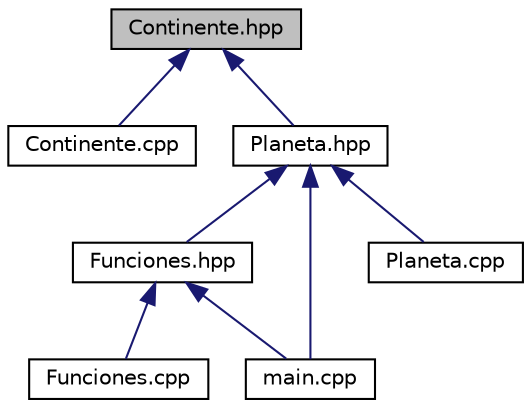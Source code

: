 digraph "Continente.hpp"
{
 // LATEX_PDF_SIZE
  edge [fontname="Helvetica",fontsize="10",labelfontname="Helvetica",labelfontsize="10"];
  node [fontname="Helvetica",fontsize="10",shape=record];
  Node1 [label="Continente.hpp",height=0.2,width=0.4,color="black", fillcolor="grey75", style="filled", fontcolor="black",tooltip="Se define la clase Continente, que se instanciara en varios objetos, los continentes que componen a T..."];
  Node1 -> Node2 [dir="back",color="midnightblue",fontsize="10",style="solid",fontname="Helvetica"];
  Node2 [label="Continente.cpp",height=0.2,width=0.4,color="black", fillcolor="white", style="filled",URL="$_continente_8cpp.html",tooltip=" "];
  Node1 -> Node3 [dir="back",color="midnightblue",fontsize="10",style="solid",fontname="Helvetica"];
  Node3 [label="Planeta.hpp",height=0.2,width=0.4,color="black", fillcolor="white", style="filled",URL="$_planeta_8hpp.html",tooltip="Se define la clase Planeta, que se instanciara en un objeto (Tierra)"];
  Node3 -> Node4 [dir="back",color="midnightblue",fontsize="10",style="solid",fontname="Helvetica"];
  Node4 [label="Funciones.hpp",height=0.2,width=0.4,color="black", fillcolor="white", style="filled",URL="$_funciones_8hpp.html",tooltip="Se definen las funciones que seran de utilidad para el flujo del programa."];
  Node4 -> Node5 [dir="back",color="midnightblue",fontsize="10",style="solid",fontname="Helvetica"];
  Node5 [label="Funciones.cpp",height=0.2,width=0.4,color="black", fillcolor="white", style="filled",URL="$_funciones_8cpp.html",tooltip=" "];
  Node4 -> Node6 [dir="back",color="midnightblue",fontsize="10",style="solid",fontname="Helvetica"];
  Node6 [label="main.cpp",height=0.2,width=0.4,color="black", fillcolor="white", style="filled",URL="$main_8cpp.html",tooltip=" "];
  Node3 -> Node6 [dir="back",color="midnightblue",fontsize="10",style="solid",fontname="Helvetica"];
  Node3 -> Node7 [dir="back",color="midnightblue",fontsize="10",style="solid",fontname="Helvetica"];
  Node7 [label="Planeta.cpp",height=0.2,width=0.4,color="black", fillcolor="white", style="filled",URL="$_planeta_8cpp.html",tooltip=" "];
}
